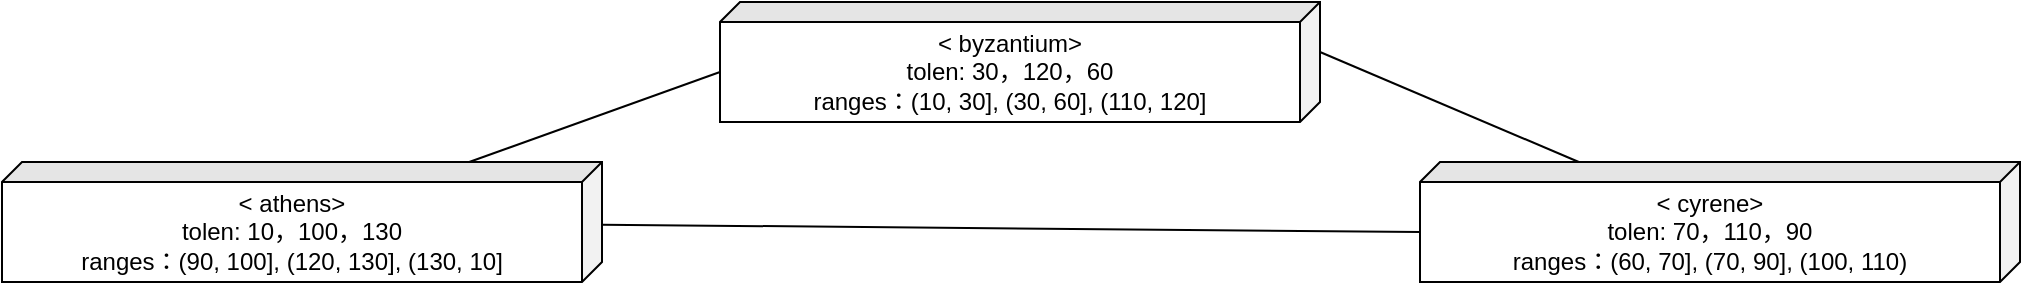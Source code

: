 <mxfile>
    <diagram id="ARBWoX-0fTKafNfkNvjL" name="Page-9">
        <mxGraphModel dx="1263" dy="1017" grid="1" gridSize="10" guides="1" tooltips="1" connect="1" arrows="1" fold="1" page="1" pageScale="1" pageWidth="2339" pageHeight="3300" math="0" shadow="0">
            <root>
                <mxCell id="0"/>
                <mxCell id="1" parent="0"/>
                <mxCell id="JAhufTMJOEaNsvL-5V8V-1" style="edgeStyle=none;curved=1;html=1;entryX=0;entryY=0;entryDx=35;entryDy=300;entryPerimeter=0;fontSize=12;fontColor=#040102;startArrow=none;startFill=0;endArrow=none;endFill=0;" edge="1" parent="1" source="oD1L29HrEEAnxQ2tVjci-3" target="oD1L29HrEEAnxQ2tVjci-13">
                    <mxGeometry relative="1" as="geometry"/>
                </mxCell>
                <mxCell id="JAhufTMJOEaNsvL-5V8V-2" style="edgeStyle=none;curved=1;html=1;entryX=0;entryY=0;entryDx=35;entryDy=300;entryPerimeter=0;fontSize=12;fontColor=#040102;startArrow=none;startFill=0;endArrow=none;endFill=0;" edge="1" parent="1" source="oD1L29HrEEAnxQ2tVjci-3" target="oD1L29HrEEAnxQ2tVjci-14">
                    <mxGeometry relative="1" as="geometry"/>
                </mxCell>
                <mxCell id="oD1L29HrEEAnxQ2tVjci-3" value="&amp;lt; athens&amp;gt;&lt;br&gt;tolen: 10，100，130&lt;br&gt;ranges：(90, 100], (120, 130], (130, 10]" style="shape=cube;whiteSpace=wrap;html=1;boundedLbl=1;backgroundOutline=1;darkOpacity=0.05;darkOpacity2=0.1;size=10;direction=south;fillOpacity=100;" vertex="1" parent="1">
                    <mxGeometry x="111" y="300" width="300" height="60" as="geometry"/>
                </mxCell>
                <mxCell id="oD1L29HrEEAnxQ2tVjci-13" value="&amp;lt; byzantium&amp;gt;&lt;br&gt;tolen: 30，120，60&lt;br&gt;ranges：(10, 30], (30, 60], (110, 120]" style="shape=cube;whiteSpace=wrap;html=1;boundedLbl=1;backgroundOutline=1;darkOpacity=0.05;darkOpacity2=0.1;size=10;direction=south;fillOpacity=100;" vertex="1" parent="1">
                    <mxGeometry x="470" y="220" width="300" height="60" as="geometry"/>
                </mxCell>
                <mxCell id="JAhufTMJOEaNsvL-5V8V-3" style="edgeStyle=none;curved=1;html=1;fontSize=12;fontColor=#040102;startArrow=none;startFill=0;endArrow=none;endFill=0;entryX=0;entryY=0;entryDx=25;entryDy=0;entryPerimeter=0;" edge="1" parent="1" source="oD1L29HrEEAnxQ2tVjci-14" target="oD1L29HrEEAnxQ2tVjci-13">
                    <mxGeometry relative="1" as="geometry"/>
                </mxCell>
                <mxCell id="oD1L29HrEEAnxQ2tVjci-14" value="&amp;lt; cyrene&amp;gt;&lt;br&gt;tolen: 70，110，90&lt;br&gt;ranges：(60, 70], (70, 90], (100, 110)" style="shape=cube;whiteSpace=wrap;html=1;boundedLbl=1;backgroundOutline=1;darkOpacity=0.05;darkOpacity2=0.1;size=10;direction=south;fillOpacity=100;" vertex="1" parent="1">
                    <mxGeometry x="820" y="300" width="300" height="60" as="geometry"/>
                </mxCell>
            </root>
        </mxGraphModel>
    </diagram>
    <diagram name="Page-10" id="hfoCjzPAlRawzMpNvjqV">
        <mxGraphModel dx="1684" dy="1356" grid="1" gridSize="10" guides="1" tooltips="1" connect="1" arrows="1" fold="1" page="1" pageScale="1" pageWidth="2339" pageHeight="3300" math="0" shadow="0">
            <root>
                <mxCell id="i68hTPbk5v7BaMb4SJlc-0"/>
                <mxCell id="i68hTPbk5v7BaMb4SJlc-1" parent="i68hTPbk5v7BaMb4SJlc-0"/>
                <mxCell id="w4gFNENfG2G6mbJmhTc1-1" style="edgeStyle=none;curved=1;html=1;entryX=0;entryY=0;entryDx=35;entryDy=300;entryPerimeter=0;fontSize=12;fontColor=#040102;startArrow=none;startFill=0;endArrow=none;endFill=0;" edge="1" parent="i68hTPbk5v7BaMb4SJlc-1" source="i68hTPbk5v7BaMb4SJlc-2" target="w4gFNENfG2G6mbJmhTc1-0">
                    <mxGeometry relative="1" as="geometry"/>
                </mxCell>
                <mxCell id="w4gFNENfG2G6mbJmhTc1-3" style="edgeStyle=none;curved=1;html=1;entryX=0;entryY=0;entryDx=35;entryDy=300;entryPerimeter=0;fontSize=12;fontColor=#040102;startArrow=none;startFill=0;endArrow=none;endFill=0;" edge="1" parent="i68hTPbk5v7BaMb4SJlc-1" source="i68hTPbk5v7BaMb4SJlc-2" target="i68hTPbk5v7BaMb4SJlc-3">
                    <mxGeometry relative="1" as="geometry"/>
                </mxCell>
                <mxCell id="i68hTPbk5v7BaMb4SJlc-2" value="&amp;lt; athens&amp;gt;&lt;br&gt;tolen: 10，100，130&lt;br&gt;ranges：(90, 100], (120, 130], (130, 10]" style="shape=cube;whiteSpace=wrap;html=1;boundedLbl=1;backgroundOutline=1;darkOpacity=0.05;darkOpacity2=0.1;size=10;direction=south;fillOpacity=100;" vertex="1" parent="i68hTPbk5v7BaMb4SJlc-1">
                    <mxGeometry x="111" y="300" width="300" height="60" as="geometry"/>
                </mxCell>
                <mxCell id="w4gFNENfG2G6mbJmhTc1-2" style="edgeStyle=none;curved=1;html=1;entryX=0;entryY=0;entryDx=35;entryDy=300;entryPerimeter=0;fontSize=12;fontColor=#040102;startArrow=none;startFill=0;endArrow=none;endFill=0;" edge="1" parent="i68hTPbk5v7BaMb4SJlc-1" source="i68hTPbk5v7BaMb4SJlc-3" target="i68hTPbk5v7BaMb4SJlc-4">
                    <mxGeometry relative="1" as="geometry"/>
                </mxCell>
                <mxCell id="i68hTPbk5v7BaMb4SJlc-3" value="&amp;lt; byzantium&amp;gt;&lt;br&gt;tolen: 30，120，60&lt;br&gt;ranges：(10, 30], (30, 60], (110, 120]" style="shape=cube;whiteSpace=wrap;html=1;boundedLbl=1;backgroundOutline=1;darkOpacity=0.05;darkOpacity2=0.1;size=10;direction=south;fillOpacity=100;" vertex="1" parent="i68hTPbk5v7BaMb4SJlc-1">
                    <mxGeometry x="440" y="220" width="300" height="60" as="geometry"/>
                </mxCell>
                <mxCell id="i68hTPbk5v7BaMb4SJlc-4" value="&amp;lt; cyrene&amp;gt;&lt;br&gt;tolen: 70，110，90&lt;br&gt;ranges：(60, 70], (70, 90], (100, 110)" style="shape=cube;whiteSpace=wrap;html=1;boundedLbl=1;backgroundOutline=1;darkOpacity=0.05;darkOpacity2=0.1;size=10;direction=south;fillOpacity=100;" vertex="1" parent="i68hTPbk5v7BaMb4SJlc-1">
                    <mxGeometry x="800" y="220" width="300" height="60" as="geometry"/>
                </mxCell>
                <mxCell id="w4gFNENfG2G6mbJmhTc1-4" style="edgeStyle=none;curved=1;html=1;entryX=0;entryY=0;entryDx=25;entryDy=0;entryPerimeter=0;fontSize=12;fontColor=#040102;startArrow=none;startFill=0;endArrow=none;endFill=0;" edge="1" parent="i68hTPbk5v7BaMb4SJlc-1" source="w4gFNENfG2G6mbJmhTc1-0" target="i68hTPbk5v7BaMb4SJlc-4">
                    <mxGeometry relative="1" as="geometry"/>
                </mxCell>
                <mxCell id="w4gFNENfG2G6mbJmhTc1-0" value="&amp;lt; delphi&amp;gt;&lt;br&gt;tolen: 40，50，200&lt;br&gt;ranges：(30, 40], (40, 50], (130, 200)" style="shape=cube;whiteSpace=wrap;html=1;boundedLbl=1;backgroundOutline=1;darkOpacity=0.05;darkOpacity2=0.1;size=10;direction=south;fillOpacity=100;" vertex="1" parent="i68hTPbk5v7BaMb4SJlc-1">
                    <mxGeometry x="1140" y="300" width="300" height="60" as="geometry"/>
                </mxCell>
            </root>
        </mxGraphModel>
    </diagram>
    <diagram id="_6OL8DfOUQmdW_MeSmqx" name="Page-8">
        <mxGraphModel dx="1083" dy="871" grid="1" gridSize="10" guides="1" tooltips="1" connect="1" arrows="1" fold="1" page="1" pageScale="1" pageWidth="2339" pageHeight="3300" math="0" shadow="0">
            <root>
                <mxCell id="0"/>
                <mxCell id="1" parent="0"/>
                <mxCell id="Bbkq9LeDey56j81ndWQk-1" value="&lt;span style=&quot;color: rgb(4, 1, 2); background-color: rgb(255, 255, 255);&quot;&gt;delphi&lt;/span&gt;" style="rounded=0;whiteSpace=wrap;html=1;" vertex="1" parent="1">
                    <mxGeometry x="787.5" y="70" width="80" height="40" as="geometry"/>
                </mxCell>
                <mxCell id="Bbkq9LeDey56j81ndWQk-39" style="edgeStyle=none;curved=1;html=1;fontSize=12;fontColor=#040102;startArrow=none;startFill=0;endArrow=none;endFill=0;dashed=1;dashPattern=8 8;" edge="1" parent="1" source="Bbkq9LeDey56j81ndWQk-7">
                    <mxGeometry relative="1" as="geometry">
                        <mxPoint x="660" y="640" as="targetPoint"/>
                    </mxGeometry>
                </mxCell>
                <mxCell id="Bbkq9LeDey56j81ndWQk-3" value="ConsistentCore" style="rounded=0;whiteSpace=wrap;html=1;" vertex="1" parent="1">
                    <mxGeometry x="612.5" y="70" width="90" height="40" as="geometry"/>
                </mxCell>
                <mxCell id="Bbkq9LeDey56j81ndWQk-4" value="athens" style="rounded=0;whiteSpace=wrap;html=1;" vertex="1" parent="1">
                    <mxGeometry x="435" y="70" width="80" height="40" as="geometry"/>
                </mxCell>
                <mxCell id="Bbkq9LeDey56j81ndWQk-5" style="edgeStyle=none;html=1;dashed=1;dashPattern=8 8;endArrow=none;endFill=0;" edge="1" parent="1">
                    <mxGeometry relative="1" as="geometry">
                        <mxPoint x="475" y="630" as="targetPoint"/>
                        <mxPoint x="474.5" y="110" as="sourcePoint"/>
                    </mxGeometry>
                </mxCell>
                <mxCell id="Bbkq9LeDey56j81ndWQk-16" value="" style="edgeStyle=none;html=1;dashed=1;dashPattern=8 8;endArrow=none;endFill=0;startArrow=none;" edge="1" parent="1" source="Bbkq9LeDey56j81ndWQk-42">
                    <mxGeometry relative="1" as="geometry">
                        <mxPoint x="827" y="630" as="targetPoint"/>
                        <mxPoint x="827.5" y="110" as="sourcePoint"/>
                    </mxGeometry>
                </mxCell>
                <mxCell id="Bbkq9LeDey56j81ndWQk-31" value="KVStore&lt;br&gt;&lt;br&gt;title :Microservice" style="shape=note;whiteSpace=wrap;html=1;backgroundOutline=1;darkOpacity=0.05;" vertex="1" parent="1">
                    <mxGeometry x="402.5" y="200" width="145" height="50" as="geometry"/>
                </mxCell>
                <mxCell id="Bbkq9LeDey56j81ndWQk-40" value="" style="edgeStyle=none;curved=1;html=1;fontSize=12;fontColor=#040102;startArrow=none;startFill=0;endArrow=none;endFill=0;dashed=1;dashPattern=8 8;" edge="1" parent="1" source="Bbkq9LeDey56j81ndWQk-3" target="Bbkq9LeDey56j81ndWQk-7">
                    <mxGeometry relative="1" as="geometry">
                        <mxPoint x="660" y="640.0" as="targetPoint"/>
                        <mxPoint x="657.591" y="110" as="sourcePoint"/>
                    </mxGeometry>
                </mxCell>
                <mxCell id="Bbkq9LeDey56j81ndWQk-7" value="TokenMetadata&lt;br&gt;&lt;br&gt;&lt;br&gt;athens :10&lt;br&gt;byzantinum : 20&lt;br&gt;cyrene : 30" style="shape=note;whiteSpace=wrap;html=1;backgroundOutline=1;darkOpacity=0.05;" vertex="1" parent="1">
                    <mxGeometry x="585" y="250" width="145" height="100" as="geometry"/>
                </mxCell>
                <mxCell id="Bbkq9LeDey56j81ndWQk-41" value="token: 10&lt;br&gt;range: (30, 10)" style="shape=note;whiteSpace=wrap;html=1;backgroundOutline=1;darkOpacity=0.05;" vertex="1" parent="1">
                    <mxGeometry x="402.5" y="140" width="145" height="40" as="geometry"/>
                </mxCell>
                <mxCell id="Bbkq9LeDey56j81ndWQk-43" value="" style="edgeStyle=none;html=1;dashed=1;dashPattern=8 8;endArrow=none;endFill=0;" edge="1" parent="1" target="Bbkq9LeDey56j81ndWQk-42">
                    <mxGeometry relative="1" as="geometry">
                        <mxPoint x="827.0" y="630.0" as="targetPoint"/>
                        <mxPoint x="827.5" y="110" as="sourcePoint"/>
                    </mxGeometry>
                </mxCell>
                <mxCell id="Bbkq9LeDey56j81ndWQk-42" value="token: 40" style="shape=note;whiteSpace=wrap;html=1;backgroundOutline=1;darkOpacity=0.05;" vertex="1" parent="1">
                    <mxGeometry x="777.5" y="150" width="100" height="40" as="geometry"/>
                </mxCell>
                <mxCell id="Bbkq9LeDey56j81ndWQk-44" value="" style="endArrow=classic;html=1;fontSize=12;fontColor=#040102;curved=1;" edge="1" parent="1">
                    <mxGeometry width="50" height="50" relative="1" as="geometry">
                        <mxPoint x="830" y="400" as="sourcePoint"/>
                        <mxPoint x="660" y="400" as="targetPoint"/>
                    </mxGeometry>
                </mxCell>
                <mxCell id="Bbkq9LeDey56j81ndWQk-45" value="register" style="edgeLabel;html=1;align=center;verticalAlign=middle;resizable=0;points=[];fontSize=12;fontColor=#040102;" vertex="1" connectable="0" parent="Bbkq9LeDey56j81ndWQk-44">
                    <mxGeometry x="0.111" relative="1" as="geometry">
                        <mxPoint as="offset"/>
                    </mxGeometry>
                </mxCell>
                <mxCell id="Bbkq9LeDey56j81ndWQk-46" value="" style="endArrow=classic;html=1;fontSize=12;fontColor=#040102;curved=1;" edge="1" parent="1">
                    <mxGeometry width="50" height="50" relative="1" as="geometry">
                        <mxPoint x="660" y="410" as="sourcePoint"/>
                        <mxPoint x="660" y="450" as="targetPoint"/>
                        <Array as="points">
                            <mxPoint x="750" y="450"/>
                        </Array>
                    </mxGeometry>
                </mxCell>
                <mxCell id="Bbkq9LeDey56j81ndWQk-47" value="bootstrap(delphi)" style="edgeLabel;html=1;align=center;verticalAlign=middle;resizable=0;points=[];fontSize=12;fontColor=#040102;" vertex="1" connectable="0" parent="Bbkq9LeDey56j81ndWQk-46">
                    <mxGeometry x="0.471" y="-5" relative="1" as="geometry">
                        <mxPoint x="30" y="-15" as="offset"/>
                    </mxGeometry>
                </mxCell>
                <mxCell id="Bbkq9LeDey56j81ndWQk-49" value="" style="endArrow=classic;html=1;fontSize=12;fontColor=#040102;curved=1;" edge="1" parent="1">
                    <mxGeometry width="50" height="50" relative="1" as="geometry">
                        <mxPoint x="661" y="459" as="sourcePoint"/>
                        <mxPoint x="661" y="499" as="targetPoint"/>
                        <Array as="points">
                            <mxPoint x="751" y="499"/>
                        </Array>
                    </mxGeometry>
                </mxCell>
                <mxCell id="Bbkq9LeDey56j81ndWQk-50" value="getRangesToMove(40)" style="edgeLabel;html=1;align=center;verticalAlign=middle;resizable=0;points=[];fontSize=12;fontColor=#040102;" vertex="1" connectable="0" parent="Bbkq9LeDey56j81ndWQk-49">
                    <mxGeometry x="0.471" y="-5" relative="1" as="geometry">
                        <mxPoint x="25" y="-15" as="offset"/>
                    </mxGeometry>
                </mxCell>
                <mxCell id="Bbkq9LeDey56j81ndWQk-51" value="" style="endArrow=classic;html=1;fontSize=12;fontColor=#040102;curved=1;" edge="1" parent="1">
                    <mxGeometry width="50" height="50" relative="1" as="geometry">
                        <mxPoint x="660" y="510" as="sourcePoint"/>
                        <mxPoint x="470" y="510" as="targetPoint"/>
                    </mxGeometry>
                </mxCell>
                <mxCell id="Bbkq9LeDey56j81ndWQk-52" value="moveKeysWithRange(30, 40)" style="edgeLabel;html=1;align=center;verticalAlign=middle;resizable=0;points=[];fontSize=12;fontColor=#040102;" vertex="1" connectable="0" parent="Bbkq9LeDey56j81ndWQk-51">
                    <mxGeometry x="0.111" relative="1" as="geometry">
                        <mxPoint x="16" y="-20" as="offset"/>
                    </mxGeometry>
                </mxCell>
                <mxCell id="Bbkq9LeDey56j81ndWQk-53" value="" style="endArrow=classic;html=1;fontSize=12;fontColor=#040102;curved=1;" edge="1" parent="1">
                    <mxGeometry width="50" height="50" relative="1" as="geometry">
                        <mxPoint x="480" y="520" as="sourcePoint"/>
                        <mxPoint x="480" y="560" as="targetPoint"/>
                        <Array as="points">
                            <mxPoint x="570" y="560"/>
                        </Array>
                    </mxGeometry>
                </mxCell>
                <mxCell id="Bbkq9LeDey56j81ndWQk-54" value="findKeysWithRange(30, 40)" style="edgeLabel;html=1;align=center;verticalAlign=middle;resizable=0;points=[];fontSize=12;fontColor=#040102;" vertex="1" connectable="0" parent="Bbkq9LeDey56j81ndWQk-53">
                    <mxGeometry x="0.471" y="-5" relative="1" as="geometry">
                        <mxPoint x="25" y="-15" as="offset"/>
                    </mxGeometry>
                </mxCell>
                <mxCell id="Bbkq9LeDey56j81ndWQk-55" value="" style="endArrow=classic;html=1;fontSize=12;fontColor=#040102;curved=1;" edge="1" parent="1">
                    <mxGeometry width="50" height="50" relative="1" as="geometry">
                        <mxPoint x="480" y="570" as="sourcePoint"/>
                        <mxPoint x="830" y="570" as="targetPoint"/>
                    </mxGeometry>
                </mxCell>
                <mxCell id="Bbkq9LeDey56j81ndWQk-56" value="addKeyValues(title)" style="edgeLabel;html=1;align=center;verticalAlign=middle;resizable=0;points=[];fontSize=12;fontColor=#040102;" vertex="1" connectable="0" parent="Bbkq9LeDey56j81ndWQk-55">
                    <mxGeometry x="0.02" y="-1" relative="1" as="geometry">
                        <mxPoint as="offset"/>
                    </mxGeometry>
                </mxCell>
                <mxCell id="Bbkq9LeDey56j81ndWQk-57" value="TokenMetadata&lt;br&gt;&lt;br&gt;&lt;br&gt;athens :10&lt;br&gt;byzantinum : 20&lt;br&gt;cyrene : 30&lt;br&gt;&lt;span style=&quot;color: rgb(4, 1, 2); background-color: rgb(255, 255, 255);&quot;&gt;delphi: 40&lt;/span&gt;" style="shape=note;whiteSpace=wrap;html=1;backgroundOutline=1;darkOpacity=0.05;" vertex="1" parent="1">
                    <mxGeometry x="595" y="650" width="145" height="100" as="geometry"/>
                </mxCell>
                <mxCell id="Bbkq9LeDey56j81ndWQk-58" value="token: 10&lt;br&gt;range: (40, 10)" style="shape=note;whiteSpace=wrap;html=1;backgroundOutline=1;darkOpacity=0.05;" vertex="1" parent="1">
                    <mxGeometry x="402.5" y="650" width="145" height="40" as="geometry"/>
                </mxCell>
                <mxCell id="Bbkq9LeDey56j81ndWQk-59" value="KVStore&lt;br&gt;&lt;br&gt;title :Microservice" style="shape=note;whiteSpace=wrap;html=1;backgroundOutline=1;darkOpacity=0.05;" vertex="1" parent="1">
                    <mxGeometry x="787.5" y="705" width="145" height="50" as="geometry"/>
                </mxCell>
                <mxCell id="Bbkq9LeDey56j81ndWQk-60" value="token: 40&lt;br&gt;range: (30, 40)" style="shape=note;whiteSpace=wrap;html=1;backgroundOutline=1;darkOpacity=0.05;" vertex="1" parent="1">
                    <mxGeometry x="787.5" y="645" width="145" height="40" as="geometry"/>
                </mxCell>
            </root>
        </mxGraphModel>
    </diagram>
    <diagram id="PHJvUZjvK_7-5eRaC0Hm" name="Page-7">
        <mxGraphModel dx="948" dy="763" grid="1" gridSize="10" guides="1" tooltips="1" connect="1" arrows="1" fold="1" page="1" pageScale="1" pageWidth="2339" pageHeight="3300" math="0" shadow="0">
            <root>
                <mxCell id="0"/>
                <mxCell id="1" parent="0"/>
                <mxCell id="7cWYjmDS2Ln_rRcyNTKh-1" style="edgeStyle=none;curved=1;html=1;entryX=0;entryY=0;entryDx=35;entryDy=120;entryPerimeter=0;fontSize=12;fontColor=#040102;startArrow=none;startFill=0;endArrow=none;endFill=0;" edge="1" parent="1" source="7cWYjmDS2Ln_rRcyNTKh-3" target="7cWYjmDS2Ln_rRcyNTKh-4">
                    <mxGeometry relative="1" as="geometry"/>
                </mxCell>
                <mxCell id="7cWYjmDS2Ln_rRcyNTKh-2" style="edgeStyle=none;curved=1;html=1;fontSize=12;fontColor=#040102;startArrow=none;startFill=0;endArrow=none;endFill=0;entryX=0;entryY=0;entryDx=35;entryDy=120;entryPerimeter=0;" edge="1" parent="1" source="7cWYjmDS2Ln_rRcyNTKh-3" target="7cWYjmDS2Ln_rRcyNTKh-10">
                    <mxGeometry relative="1" as="geometry">
                        <mxPoint x="670" y="510" as="targetPoint"/>
                    </mxGeometry>
                </mxCell>
                <mxCell id="7cWYjmDS2Ln_rRcyNTKh-3" value="&amp;lt; athens&amp;gt;&lt;br&gt;tolen: 10" style="shape=cube;whiteSpace=wrap;html=1;boundedLbl=1;backgroundOutline=1;darkOpacity=0.05;darkOpacity2=0.1;size=10;direction=south;fillOpacity=100;" vertex="1" parent="1">
                    <mxGeometry x="290" y="300.0" width="120" height="60" as="geometry"/>
                </mxCell>
                <mxCell id="7cWYjmDS2Ln_rRcyNTKh-4" value="&lt;p&gt;&amp;lt;&amp;nbsp;byzantium&lt;span style=&quot;background-color: initial;&quot;&gt;&amp;gt;&lt;/span&gt;&lt;/p&gt;tolen: 20" style="shape=cube;whiteSpace=wrap;html=1;boundedLbl=1;backgroundOutline=1;darkOpacity=0.05;darkOpacity2=0.1;size=10;direction=south;fillOpacity=100;" vertex="1" parent="1">
                    <mxGeometry x="460" y="250.0" width="120" height="60" as="geometry"/>
                </mxCell>
                <mxCell id="7cWYjmDS2Ln_rRcyNTKh-5" style="edgeStyle=none;curved=1;html=1;entryX=0;entryY=0;entryDx=25;entryDy=0;entryPerimeter=0;fontSize=12;fontColor=#040102;startArrow=none;startFill=0;endArrow=none;endFill=0;" edge="1" parent="1" source="7cWYjmDS2Ln_rRcyNTKh-6" target="7cWYjmDS2Ln_rRcyNTKh-4">
                    <mxGeometry relative="1" as="geometry"/>
                </mxCell>
                <mxCell id="7cWYjmDS2Ln_rRcyNTKh-13" style="edgeStyle=none;curved=1;html=1;fontSize=12;fontColor=#040102;startArrow=none;startFill=0;endArrow=none;endFill=0;" edge="1" parent="1" source="7cWYjmDS2Ln_rRcyNTKh-6" target="7cWYjmDS2Ln_rRcyNTKh-10">
                    <mxGeometry relative="1" as="geometry"/>
                </mxCell>
                <mxCell id="7cWYjmDS2Ln_rRcyNTKh-6" value="&amp;lt;&amp;nbsp;cyrene&lt;span style=&quot;background-color: initial;&quot;&gt;&amp;gt;&lt;/span&gt;&lt;br&gt;tolen: 30" style="shape=cube;whiteSpace=wrap;html=1;boundedLbl=1;backgroundOutline=1;darkOpacity=0.05;darkOpacity2=0.1;size=10;direction=south;fillOpacity=100;" vertex="1" parent="1">
                    <mxGeometry x="570" y="360.0" width="120" height="60" as="geometry"/>
                </mxCell>
                <mxCell id="7cWYjmDS2Ln_rRcyNTKh-7" value="&lt;span style=&quot;background-color: rgb(255, 255, 255);&quot;&gt;Range(40, 10)&lt;/span&gt;" style="shape=callout;whiteSpace=wrap;html=1;perimeter=calloutPerimeter;labelBackgroundColor=#282934;fontSize=12;direction=north;arcSize=10;base=15;size=30;position=0.4;" vertex="1" parent="1">
                    <mxGeometry x="80" y="305" width="200" height="50" as="geometry"/>
                </mxCell>
                <mxCell id="7cWYjmDS2Ln_rRcyNTKh-8" value="&lt;span style=&quot;background-color: rgb(255, 255, 255);&quot;&gt;Range(10, 20)&lt;/span&gt;" style="shape=callout;whiteSpace=wrap;html=1;perimeter=calloutPerimeter;labelBackgroundColor=#282934;fontSize=12;direction=south;arcSize=10;base=15;size=30;position=0.4;" vertex="1" parent="1">
                    <mxGeometry x="600" y="240" width="200" height="50" as="geometry"/>
                </mxCell>
                <mxCell id="7cWYjmDS2Ln_rRcyNTKh-9" value="&lt;span style=&quot;background-color: rgb(255, 255, 255);&quot;&gt;Range(20, 30)&lt;/span&gt;" style="shape=callout;whiteSpace=wrap;html=1;perimeter=calloutPerimeter;labelBackgroundColor=#282934;fontSize=12;direction=south;arcSize=10;base=15;size=30;position=0.4;" vertex="1" parent="1">
                    <mxGeometry x="700" y="360" width="200" height="50" as="geometry"/>
                </mxCell>
                <mxCell id="7cWYjmDS2Ln_rRcyNTKh-10" value="&amp;lt;&amp;nbsp;delphi&lt;span style=&quot;background-color: initial;&quot;&gt;&amp;gt;&lt;/span&gt;&lt;br&gt;tolen: 40" style="shape=cube;whiteSpace=wrap;html=1;boundedLbl=1;backgroundOutline=1;darkOpacity=0.05;darkOpacity2=0.1;size=10;direction=south;fillOpacity=100;" vertex="1" parent="1">
                    <mxGeometry x="680" y="480.0" width="120" height="60" as="geometry"/>
                </mxCell>
                <mxCell id="7cWYjmDS2Ln_rRcyNTKh-12" value="&lt;span style=&quot;background-color: rgb(255, 255, 255);&quot;&gt;Range(30, 40)&lt;/span&gt;" style="shape=callout;whiteSpace=wrap;html=1;perimeter=calloutPerimeter;labelBackgroundColor=#282934;fontSize=12;direction=south;arcSize=10;base=15;size=30;position=0.4;" vertex="1" parent="1">
                    <mxGeometry x="800" y="480" width="200" height="50" as="geometry"/>
                </mxCell>
            </root>
        </mxGraphModel>
    </diagram>
    <diagram id="ZWv0V1j2NDt2rfAnAShr" name="Page-6">
        <mxGraphModel dx="1684" dy="1356" grid="1" gridSize="10" guides="1" tooltips="1" connect="1" arrows="1" fold="1" page="1" pageScale="1" pageWidth="2339" pageHeight="3300" math="0" shadow="0">
            <root>
                <mxCell id="0"/>
                <mxCell id="1" parent="0"/>
                <mxCell id="oFH5CRmKvinFmEJDW3s9-2" value="athens" style="rounded=0;whiteSpace=wrap;html=1;" vertex="1" parent="1">
                    <mxGeometry x="787.5" y="70" width="80" height="40" as="geometry"/>
                </mxCell>
                <mxCell id="oFH5CRmKvinFmEJDW3s9-4" style="edgeStyle=none;html=1;dashed=1;dashPattern=8 8;startArrow=none;endArrow=none;endFill=0;" edge="1" source="oFH5CRmKvinFmEJDW3s9-10" parent="1">
                    <mxGeometry relative="1" as="geometry">
                        <mxPoint x="657" y="630" as="targetPoint"/>
                        <mxPoint x="657.5" y="110" as="sourcePoint"/>
                    </mxGeometry>
                </mxCell>
                <mxCell id="oFH5CRmKvinFmEJDW3s9-5" value="ConsistentCore" style="rounded=0;whiteSpace=wrap;html=1;" vertex="1" parent="1">
                    <mxGeometry x="612.5" y="70" width="90" height="40" as="geometry"/>
                </mxCell>
                <mxCell id="oFH5CRmKvinFmEJDW3s9-6" value="TokenMetadata" style="rounded=0;whiteSpace=wrap;html=1;" vertex="1" parent="1">
                    <mxGeometry x="435" y="70" width="80" height="40" as="geometry"/>
                </mxCell>
                <mxCell id="oFH5CRmKvinFmEJDW3s9-8" style="edgeStyle=none;html=1;dashed=1;dashPattern=8 8;endArrow=none;endFill=0;" edge="1" parent="1">
                    <mxGeometry relative="1" as="geometry">
                        <mxPoint x="475" y="630" as="targetPoint"/>
                        <mxPoint x="474.5" y="110" as="sourcePoint"/>
                    </mxGeometry>
                </mxCell>
                <mxCell id="oFH5CRmKvinFmEJDW3s9-9" value="" style="edgeStyle=none;html=1;dashed=1;dashPattern=8 8;endArrow=none;" edge="1" target="oFH5CRmKvinFmEJDW3s9-10" parent="1">
                    <mxGeometry relative="1" as="geometry">
                        <mxPoint x="657.5" y="500.0" as="targetPoint"/>
                        <mxPoint x="657.5" y="110" as="sourcePoint"/>
                    </mxGeometry>
                </mxCell>
                <mxCell id="oFH5CRmKvinFmEJDW3s9-10" value="TokenMetadata&lt;br&gt;&lt;br&gt;&lt;br&gt;athens :10&lt;br&gt;byzantinum : 20&lt;br&gt;cyrene : 30" style="shape=note;whiteSpace=wrap;html=1;backgroundOutline=1;darkOpacity=0.05;" vertex="1" parent="1">
                    <mxGeometry x="585" y="130" width="145" height="100" as="geometry"/>
                </mxCell>
                <mxCell id="oFH5CRmKvinFmEJDW3s9-11" style="edgeStyle=none;html=1;dashed=1;dashPattern=8 8;endArrow=none;endFill=0;" edge="1" parent="1">
                    <mxGeometry relative="1" as="geometry">
                        <mxPoint x="325" y="630" as="targetPoint"/>
                        <mxPoint x="325" y="110" as="sourcePoint"/>
                    </mxGeometry>
                </mxCell>
                <mxCell id="oFH5CRmKvinFmEJDW3s9-12" value="client" style="rounded=0;whiteSpace=wrap;html=1;" vertex="1" parent="1">
                    <mxGeometry x="285" y="70" width="80" height="40" as="geometry"/>
                </mxCell>
                <mxCell id="oFH5CRmKvinFmEJDW3s9-13" value="user" style="shape=umlActor;verticalLabelPosition=bottom;verticalAlign=top;html=1;outlineConnect=0;" vertex="1" parent="1">
                    <mxGeometry x="120" y="60" width="30" height="40" as="geometry"/>
                </mxCell>
                <mxCell id="oFH5CRmKvinFmEJDW3s9-14" style="edgeStyle=none;html=1;dashed=1;dashPattern=8 8;endArrow=none;endFill=0;" edge="1" parent="1">
                    <mxGeometry relative="1" as="geometry">
                        <mxPoint x="135" y="630" as="targetPoint"/>
                        <mxPoint x="135" y="120" as="sourcePoint"/>
                    </mxGeometry>
                </mxCell>
                <mxCell id="oFH5CRmKvinFmEJDW3s9-18" value="" style="endArrow=classic;html=1;" edge="1" parent="1">
                    <mxGeometry width="50" height="50" relative="1" as="geometry">
                        <mxPoint x="135" y="183" as="sourcePoint"/>
                        <mxPoint x="325" y="183" as="targetPoint"/>
                    </mxGeometry>
                </mxCell>
                <mxCell id="oFH5CRmKvinFmEJDW3s9-19" value="put(&quot;title&quot;, &quot;Microservices&quot;))" style="edgeLabel;html=1;align=center;verticalAlign=middle;resizable=0;points=[];" vertex="1" connectable="0" parent="oFH5CRmKvinFmEJDW3s9-18">
                    <mxGeometry x="-0.102" relative="1" as="geometry">
                        <mxPoint y="-20" as="offset"/>
                    </mxGeometry>
                </mxCell>
                <mxCell id="oFH5CRmKvinFmEJDW3s9-24" value="" style="endArrow=classic;html=1;" edge="1" parent="1">
                    <mxGeometry width="50" height="50" relative="1" as="geometry">
                        <mxPoint x="325" y="260" as="sourcePoint"/>
                        <mxPoint x="655" y="260" as="targetPoint"/>
                    </mxGeometry>
                </mxCell>
                <mxCell id="oFH5CRmKvinFmEJDW3s9-30" value="getTokenMetadata" style="edgeLabel;html=1;align=center;verticalAlign=middle;resizable=0;points=[];fontSize=12;fontColor=#040102;" vertex="1" connectable="0" parent="oFH5CRmKvinFmEJDW3s9-24">
                    <mxGeometry x="-0.597" y="3" relative="1" as="geometry">
                        <mxPoint x="3" y="-7" as="offset"/>
                    </mxGeometry>
                </mxCell>
                <mxCell id="oFH5CRmKvinFmEJDW3s9-26" value="" style="edgeStyle=none;html=1;dashed=1;dashPattern=8 8;endArrow=none;endFill=0;" edge="1" parent="1">
                    <mxGeometry relative="1" as="geometry">
                        <mxPoint x="827" y="630" as="targetPoint"/>
                        <mxPoint x="827.5" y="110" as="sourcePoint"/>
                    </mxGeometry>
                </mxCell>
                <mxCell id="oFH5CRmKvinFmEJDW3s9-31" value="" style="endArrow=classic;html=1;fontSize=12;fontColor=#040102;curved=1;" edge="1" parent="1">
                    <mxGeometry width="50" height="50" relative="1" as="geometry">
                        <mxPoint x="327" y="265" as="sourcePoint"/>
                        <mxPoint x="327" y="315" as="targetPoint"/>
                        <Array as="points">
                            <mxPoint x="387" y="295"/>
                        </Array>
                    </mxGeometry>
                </mxCell>
                <mxCell id="oFH5CRmKvinFmEJDW3s9-32" value="hash(&quot;title&quot;): 40" style="text;html=1;align=center;verticalAlign=middle;resizable=0;points=[];autosize=1;strokeColor=none;fillColor=none;fontSize=12;fontColor=#040102;" vertex="1" parent="1">
                    <mxGeometry x="351" y="275" width="100" height="30" as="geometry"/>
                </mxCell>
                <mxCell id="oFH5CRmKvinFmEJDW3s9-33" value="" style="endArrow=classic;html=1;" edge="1" parent="1">
                    <mxGeometry width="50" height="50" relative="1" as="geometry">
                        <mxPoint x="325.0" y="330" as="sourcePoint"/>
                        <mxPoint x="475" y="330" as="targetPoint"/>
                    </mxGeometry>
                </mxCell>
                <mxCell id="oFH5CRmKvinFmEJDW3s9-34" value="getNodeFor(40)" style="edgeLabel;html=1;align=center;verticalAlign=middle;resizable=0;points=[];fontSize=12;fontColor=#040102;" vertex="1" connectable="0" parent="oFH5CRmKvinFmEJDW3s9-33">
                    <mxGeometry x="-0.597" y="3" relative="1" as="geometry">
                        <mxPoint x="30" y="13" as="offset"/>
                    </mxGeometry>
                </mxCell>
                <mxCell id="oFH5CRmKvinFmEJDW3s9-40" value="" style="endArrow=classic;html=1;fontSize=12;fontColor=#040102;curved=1;" edge="1" parent="1">
                    <mxGeometry width="50" height="50" relative="1" as="geometry">
                        <mxPoint x="477" y="330" as="sourcePoint"/>
                        <mxPoint x="477" y="380" as="targetPoint"/>
                        <Array as="points">
                            <mxPoint x="537" y="360"/>
                        </Array>
                    </mxGeometry>
                </mxCell>
                <mxCell id="oFH5CRmKvinFmEJDW3s9-41" value="sortTokens(): [10, 20, 30]" style="edgeLabel;html=1;align=center;verticalAlign=middle;resizable=0;points=[];fontSize=12;fontColor=#040102;" vertex="1" connectable="0" parent="oFH5CRmKvinFmEJDW3s9-40">
                    <mxGeometry x="-0.4" y="-10" relative="1" as="geometry">
                        <mxPoint x="58" y="1" as="offset"/>
                    </mxGeometry>
                </mxCell>
                <mxCell id="oFH5CRmKvinFmEJDW3s9-42" value="" style="endArrow=classic;html=1;fontSize=12;fontColor=#040102;curved=1;" edge="1" parent="1">
                    <mxGeometry width="50" height="50" relative="1" as="geometry">
                        <mxPoint x="477" y="386" as="sourcePoint"/>
                        <mxPoint x="477" y="436" as="targetPoint"/>
                        <Array as="points">
                            <mxPoint x="537" y="416"/>
                        </Array>
                    </mxGeometry>
                </mxCell>
                <mxCell id="oFH5CRmKvinFmEJDW3s9-43" value="searchIn([10, 20, 30], 40): 10" style="edgeLabel;html=1;align=center;verticalAlign=middle;resizable=0;points=[];fontSize=12;fontColor=#040102;" vertex="1" connectable="0" parent="oFH5CRmKvinFmEJDW3s9-42">
                    <mxGeometry x="-0.4" y="-10" relative="1" as="geometry">
                        <mxPoint x="58" y="1" as="offset"/>
                    </mxGeometry>
                </mxCell>
                <mxCell id="oFH5CRmKvinFmEJDW3s9-44" value="" style="endArrow=classic;html=1;fontSize=12;fontColor=#040102;curved=1;" edge="1" parent="1">
                    <mxGeometry width="50" height="50" relative="1" as="geometry">
                        <mxPoint x="477" y="442" as="sourcePoint"/>
                        <mxPoint x="477" y="492" as="targetPoint"/>
                        <Array as="points">
                            <mxPoint x="537" y="472"/>
                        </Array>
                    </mxGeometry>
                </mxCell>
                <mxCell id="oFH5CRmKvinFmEJDW3s9-45" value="get(10): athens" style="edgeLabel;html=1;align=center;verticalAlign=middle;resizable=0;points=[];fontSize=12;fontColor=#040102;" vertex="1" connectable="0" parent="oFH5CRmKvinFmEJDW3s9-44">
                    <mxGeometry x="-0.4" y="-10" relative="1" as="geometry">
                        <mxPoint x="58" y="1" as="offset"/>
                    </mxGeometry>
                </mxCell>
                <mxCell id="oFH5CRmKvinFmEJDW3s9-46" value="" style="endArrow=classic;html=1;fontSize=12;fontColor=#040102;curved=1;dashed=1;" edge="1" parent="1">
                    <mxGeometry width="50" height="50" relative="1" as="geometry">
                        <mxPoint x="475" y="500" as="sourcePoint"/>
                        <mxPoint x="325" y="500" as="targetPoint"/>
                    </mxGeometry>
                </mxCell>
                <mxCell id="oFH5CRmKvinFmEJDW3s9-47" value="&lt;span style=&quot;color: rgb(0, 0, 0);&quot;&gt;athens&lt;/span&gt;" style="text;html=1;align=center;verticalAlign=middle;resizable=0;points=[];autosize=1;strokeColor=none;fillColor=none;fontSize=12;fontColor=#040102;" vertex="1" parent="1">
                    <mxGeometry x="355" y="470" width="60" height="30" as="geometry"/>
                </mxCell>
                <mxCell id="oFH5CRmKvinFmEJDW3s9-48" value="" style="endArrow=classic;html=1;" edge="1" parent="1">
                    <mxGeometry width="50" height="50" relative="1" as="geometry">
                        <mxPoint x="325.0" y="550" as="sourcePoint"/>
                        <mxPoint x="825" y="550" as="targetPoint"/>
                    </mxGeometry>
                </mxCell>
                <mxCell id="oFH5CRmKvinFmEJDW3s9-49" value="put(&quot;title&quot;, &quot;Microservices&quot;))" style="edgeLabel;html=1;align=center;verticalAlign=middle;resizable=0;points=[];" vertex="1" connectable="0" parent="oFH5CRmKvinFmEJDW3s9-48">
                    <mxGeometry x="-0.102" relative="1" as="geometry">
                        <mxPoint y="-20" as="offset"/>
                    </mxGeometry>
                </mxCell>
                <mxCell id="oFH5CRmKvinFmEJDW3s9-50" value="KVStore&lt;br&gt;&lt;br&gt;title :Microservice" style="shape=note;whiteSpace=wrap;html=1;backgroundOutline=1;darkOpacity=0.05;" vertex="1" parent="1">
                    <mxGeometry x="845" y="480" width="145" height="60" as="geometry"/>
                </mxCell>
                <mxCell id="oFH5CRmKvinFmEJDW3s9-51" value="" style="endArrow=classic;html=1;fontSize=12;fontColor=#040102;curved=1;dashed=1;" edge="1" parent="1">
                    <mxGeometry width="50" height="50" relative="1" as="geometry">
                        <mxPoint x="325" y="600" as="sourcePoint"/>
                        <mxPoint x="135" y="600" as="targetPoint"/>
                    </mxGeometry>
                </mxCell>
                <mxCell id="oFH5CRmKvinFmEJDW3s9-52" value="Success" style="edgeLabel;html=1;align=center;verticalAlign=middle;resizable=0;points=[];fontSize=12;fontColor=#040102;" vertex="1" connectable="0" parent="oFH5CRmKvinFmEJDW3s9-51">
                    <mxGeometry x="0.837" relative="1" as="geometry">
                        <mxPoint x="9" as="offset"/>
                    </mxGeometry>
                </mxCell>
                <mxCell id="oFH5CRmKvinFmEJDW3s9-53" value="" style="endArrow=classic;html=1;fontSize=12;fontColor=#040102;curved=1;dashed=1;" edge="1" parent="1">
                    <mxGeometry width="50" height="50" relative="1" as="geometry">
                        <mxPoint x="835.0" y="590" as="sourcePoint"/>
                        <mxPoint x="335.0" y="590" as="targetPoint"/>
                    </mxGeometry>
                </mxCell>
                <mxCell id="oFH5CRmKvinFmEJDW3s9-54" value="Success" style="edgeLabel;html=1;align=center;verticalAlign=middle;resizable=0;points=[];fontSize=12;fontColor=#040102;" vertex="1" connectable="0" parent="oFH5CRmKvinFmEJDW3s9-53">
                    <mxGeometry x="0.837" relative="1" as="geometry">
                        <mxPoint x="9" as="offset"/>
                    </mxGeometry>
                </mxCell>
                <mxCell id="oFH5CRmKvinFmEJDW3s9-55" value="" style="swimlane;startSize=0;labelBackgroundColor=#FFFFFF;fontSize=12;fillColor=#fff2cc;strokeColor=#d6b656;" vertex="1" parent="1">
                    <mxGeometry x="275" y="40" width="260" height="610" as="geometry"/>
                </mxCell>
                <mxCell id="oFH5CRmKvinFmEJDW3s9-56" value="ClientLibrary" style="text;html=1;align=center;verticalAlign=middle;resizable=0;points=[];autosize=1;strokeColor=none;fillColor=none;fontSize=12;fontColor=#040102;" vertex="1" parent="oFH5CRmKvinFmEJDW3s9-55">
                    <mxGeometry x="86" width="90" height="30" as="geometry"/>
                </mxCell>
            </root>
        </mxGraphModel>
    </diagram>
    <diagram id="pm4WSj89JxMj9NTXFmRG" name="Page-5">
        <mxGraphModel dx="1011" dy="813" grid="1" gridSize="10" guides="1" tooltips="1" connect="1" arrows="1" fold="1" page="1" pageScale="1" pageWidth="2339" pageHeight="3300" math="0" shadow="0">
            <root>
                <mxCell id="0"/>
                <mxCell id="1" parent="0"/>
                <mxCell id="ff7as0IEbxLRrSphu9UI-25" style="edgeStyle=none;curved=1;html=1;entryX=0;entryY=0;entryDx=35;entryDy=120;entryPerimeter=0;fontSize=12;fontColor=#040102;startArrow=none;startFill=0;endArrow=none;endFill=0;" edge="1" parent="1" source="ff7as0IEbxLRrSphu9UI-18" target="ff7as0IEbxLRrSphu9UI-21">
                    <mxGeometry relative="1" as="geometry"/>
                </mxCell>
                <mxCell id="ff7as0IEbxLRrSphu9UI-26" style="edgeStyle=none;curved=1;html=1;fontSize=12;fontColor=#040102;startArrow=none;startFill=0;endArrow=none;endFill=0;" edge="1" parent="1" source="ff7as0IEbxLRrSphu9UI-18" target="ff7as0IEbxLRrSphu9UI-22">
                    <mxGeometry relative="1" as="geometry"/>
                </mxCell>
                <mxCell id="ff7as0IEbxLRrSphu9UI-18" value="&amp;lt; athens&amp;gt;&lt;br&gt;tolen: 10" style="shape=cube;whiteSpace=wrap;html=1;boundedLbl=1;backgroundOutline=1;darkOpacity=0.05;darkOpacity2=0.1;size=10;direction=south;fillOpacity=100;" vertex="1" parent="1">
                    <mxGeometry x="290" y="300.0" width="120" height="60" as="geometry"/>
                </mxCell>
                <mxCell id="ff7as0IEbxLRrSphu9UI-21" value="&lt;p&gt;&amp;lt;&amp;nbsp;byzantium&lt;span style=&quot;background-color: initial;&quot;&gt;&amp;gt;&lt;/span&gt;&lt;/p&gt;tolen: 20" style="shape=cube;whiteSpace=wrap;html=1;boundedLbl=1;backgroundOutline=1;darkOpacity=0.05;darkOpacity2=0.1;size=10;direction=south;fillOpacity=100;" vertex="1" parent="1">
                    <mxGeometry x="460" y="250.0" width="120" height="60" as="geometry"/>
                </mxCell>
                <mxCell id="ff7as0IEbxLRrSphu9UI-27" style="edgeStyle=none;curved=1;html=1;entryX=0;entryY=0;entryDx=25;entryDy=0;entryPerimeter=0;fontSize=12;fontColor=#040102;startArrow=none;startFill=0;endArrow=none;endFill=0;" edge="1" parent="1" source="ff7as0IEbxLRrSphu9UI-22" target="ff7as0IEbxLRrSphu9UI-21">
                    <mxGeometry relative="1" as="geometry"/>
                </mxCell>
                <mxCell id="ff7as0IEbxLRrSphu9UI-22" value="&amp;lt;&amp;nbsp;cyrene&lt;span style=&quot;background-color: initial;&quot;&gt;&amp;gt;&lt;/span&gt;&lt;br&gt;tolen: 30" style="shape=cube;whiteSpace=wrap;html=1;boundedLbl=1;backgroundOutline=1;darkOpacity=0.05;darkOpacity2=0.1;size=10;direction=south;fillOpacity=100;" vertex="1" parent="1">
                    <mxGeometry x="570" y="360.0" width="120" height="60" as="geometry"/>
                </mxCell>
                <mxCell id="ff7as0IEbxLRrSphu9UI-23" value="&lt;span style=&quot;background-color: rgb(255, 255, 255);&quot;&gt;Range(30, 10)&lt;/span&gt;" style="shape=callout;whiteSpace=wrap;html=1;perimeter=calloutPerimeter;labelBackgroundColor=#282934;fontSize=12;direction=north;arcSize=10;base=15;size=30;position=0.4;" vertex="1" parent="1">
                    <mxGeometry x="80" y="305" width="200" height="50" as="geometry"/>
                </mxCell>
                <mxCell id="ff7as0IEbxLRrSphu9UI-24" value="&lt;span style=&quot;background-color: rgb(255, 255, 255);&quot;&gt;Range(10, 20)&lt;/span&gt;" style="shape=callout;whiteSpace=wrap;html=1;perimeter=calloutPerimeter;labelBackgroundColor=#282934;fontSize=12;direction=south;arcSize=10;base=15;size=30;position=0.4;" vertex="1" parent="1">
                    <mxGeometry x="600" y="240" width="200" height="50" as="geometry"/>
                </mxCell>
                <mxCell id="ff7as0IEbxLRrSphu9UI-28" value="&lt;span style=&quot;background-color: rgb(255, 255, 255);&quot;&gt;Range(20, 30)&lt;/span&gt;" style="shape=callout;whiteSpace=wrap;html=1;perimeter=calloutPerimeter;labelBackgroundColor=#282934;fontSize=12;direction=south;arcSize=10;base=15;size=30;position=0.4;" vertex="1" parent="1">
                    <mxGeometry x="700" y="360" width="200" height="50" as="geometry"/>
                </mxCell>
            </root>
        </mxGraphModel>
    </diagram>
    <diagram id="dD347fd9dNCzzoxLyjt1" name="Page-4">
        <mxGraphModel dx="1263" dy="4317" grid="1" gridSize="10" guides="1" tooltips="1" connect="1" arrows="1" fold="1" page="1" pageScale="1" pageWidth="2339" pageHeight="3300" math="0" shadow="0">
            <root>
                <mxCell id="0"/>
                <mxCell id="1" parent="0"/>
                <mxCell id="DrikhaVW4tNuw6HilBbb-2" value="athens" style="rounded=0;whiteSpace=wrap;html=1;" vertex="1" parent="1">
                    <mxGeometry x="547.5" y="-20" width="80" height="40" as="geometry"/>
                </mxCell>
                <mxCell id="DrikhaVW4tNuw6HilBbb-3" value="byzantinum" style="rounded=0;whiteSpace=wrap;html=1;" vertex="1" parent="1">
                    <mxGeometry x="667.5" y="-20" width="80" height="40" as="geometry"/>
                </mxCell>
                <mxCell id="DrikhaVW4tNuw6HilBbb-4" style="edgeStyle=none;html=1;dashed=1;dashPattern=8 8;startArrow=none;endArrow=none;endFill=0;" edge="1" source="DrikhaVW4tNuw6HilBbb-10" parent="1">
                    <mxGeometry relative="1" as="geometry">
                        <mxPoint x="352" y="520" as="targetPoint"/>
                        <mxPoint x="352.5" y="20" as="sourcePoint"/>
                    </mxGeometry>
                </mxCell>
                <mxCell id="DrikhaVW4tNuw6HilBbb-5" value="ConsistentCore" style="rounded=0;whiteSpace=wrap;html=1;" vertex="1" parent="1">
                    <mxGeometry x="307.5" y="-20" width="90" height="40" as="geometry"/>
                </mxCell>
                <mxCell id="DrikhaVW4tNuw6HilBbb-6" value="cyrene" style="rounded=0;whiteSpace=wrap;html=1;" vertex="1" parent="1">
                    <mxGeometry x="787.5" y="-20" width="80" height="40" as="geometry"/>
                </mxCell>
                <mxCell id="DrikhaVW4tNuw6HilBbb-7" style="edgeStyle=none;html=1;dashed=1;dashPattern=8 8;endArrow=none;endFill=0;" edge="1" parent="1">
                    <mxGeometry relative="1" as="geometry">
                        <mxPoint x="710" y="520" as="targetPoint"/>
                        <mxPoint x="707" y="20" as="sourcePoint"/>
                    </mxGeometry>
                </mxCell>
                <mxCell id="DrikhaVW4tNuw6HilBbb-8" style="edgeStyle=none;html=1;dashed=1;dashPattern=8 8;endArrow=none;endFill=0;" edge="1" parent="1">
                    <mxGeometry relative="1" as="geometry">
                        <mxPoint x="827" y="520" as="targetPoint"/>
                        <mxPoint x="827" y="20" as="sourcePoint"/>
                    </mxGeometry>
                </mxCell>
                <mxCell id="DrikhaVW4tNuw6HilBbb-9" value="" style="edgeStyle=none;html=1;dashed=1;dashPattern=8 8;endArrow=none;" edge="1" target="DrikhaVW4tNuw6HilBbb-10" parent="1">
                    <mxGeometry relative="1" as="geometry">
                        <mxPoint x="352.5" y="410.0" as="targetPoint"/>
                        <mxPoint x="352.5" y="20" as="sourcePoint"/>
                    </mxGeometry>
                </mxCell>
                <mxCell id="DrikhaVW4tNuw6HilBbb-10" value="PartitionTable&lt;br&gt;&lt;br&gt;athens : P1, P4, P7&lt;br&gt;byzantinum : P2, P5, P8&lt;br&gt;cyrene : P3, P6, P9&lt;br&gt;&lt;span style=&quot;font-family: &amp;quot;PingFang SC&amp;quot;; text-align: start; background-color: rgb(255, 255, 255);&quot;&gt;ephesus:&lt;br&gt;&lt;br&gt;Migratitions&lt;br&gt;&amp;nbsp;&lt;/span&gt;athens -&amp;gt;&amp;nbsp;&lt;span style=&quot;font-family: &amp;quot;PingFang SC&amp;quot;; text-align: start; background-color: rgb(255, 255, 255);&quot;&gt;ephesus -&amp;gt; p7&lt;/span&gt;" style="shape=note;whiteSpace=wrap;html=1;backgroundOutline=1;darkOpacity=0.05;" vertex="1" parent="1">
                    <mxGeometry x="280" y="240" width="145" height="130" as="geometry"/>
                </mxCell>
                <mxCell id="DrikhaVW4tNuw6HilBbb-13" value="admin" style="shape=umlActor;verticalLabelPosition=bottom;verticalAlign=top;html=1;outlineConnect=0;" vertex="1" parent="1">
                    <mxGeometry x="135" y="-30" width="30" height="40" as="geometry"/>
                </mxCell>
                <mxCell id="DrikhaVW4tNuw6HilBbb-14" style="edgeStyle=none;html=1;dashed=1;dashPattern=8 8;endArrow=none;endFill=0;" edge="1" parent="1">
                    <mxGeometry relative="1" as="geometry">
                        <mxPoint x="150" y="520" as="targetPoint"/>
                        <mxPoint x="150" y="30" as="sourcePoint"/>
                    </mxGeometry>
                </mxCell>
                <mxCell id="DrikhaVW4tNuw6HilBbb-18" value="" style="endArrow=classic;html=1;" edge="1" parent="1">
                    <mxGeometry width="50" height="50" relative="1" as="geometry">
                        <mxPoint x="150" y="82" as="sourcePoint"/>
                        <mxPoint x="350" y="82" as="targetPoint"/>
                    </mxGeometry>
                </mxCell>
                <mxCell id="DrikhaVW4tNuw6HilBbb-19" value="&lt;span style=&quot;font-family: &amp;quot;PingFang SC&amp;quot;; text-align: start;&quot;&gt;&lt;font style=&quot;font-size: 12px;&quot;&gt;reassignPartitions&lt;/font&gt;&lt;/span&gt;" style="edgeLabel;html=1;align=center;verticalAlign=middle;resizable=0;points=[];" vertex="1" connectable="0" parent="DrikhaVW4tNuw6HilBbb-18">
                    <mxGeometry x="-0.102" relative="1" as="geometry">
                        <mxPoint x="5" y="-20" as="offset"/>
                    </mxGeometry>
                </mxCell>
                <mxCell id="DrikhaVW4tNuw6HilBbb-26" value="" style="edgeStyle=none;html=1;dashed=1;dashPattern=8 8;endArrow=none;endFill=0;" edge="1" parent="1">
                    <mxGeometry relative="1" as="geometry">
                        <mxPoint x="590" y="520" as="targetPoint"/>
                        <mxPoint x="587.5" y="20" as="sourcePoint"/>
                    </mxGeometry>
                </mxCell>
                <mxCell id="DrikhaVW4tNuw6HilBbb-28" value="&lt;span style=&quot;font-family: &amp;quot;PingFang SC&amp;quot;; text-align: start; background-color: rgb(255, 255, 255);&quot;&gt;&lt;font style=&quot;font-size: 12px;&quot;&gt;ephesus&lt;/font&gt;&lt;/span&gt;" style="rounded=0;whiteSpace=wrap;html=1;" vertex="1" parent="1">
                    <mxGeometry x="440" y="-20" width="80" height="40" as="geometry"/>
                </mxCell>
                <mxCell id="DrikhaVW4tNuw6HilBbb-29" value="" style="edgeStyle=none;html=1;dashed=1;dashPattern=8 8;endArrow=none;endFill=0;" edge="1" parent="1">
                    <mxGeometry relative="1" as="geometry">
                        <mxPoint x="480" y="520" as="targetPoint"/>
                        <mxPoint x="480" y="20" as="sourcePoint"/>
                    </mxGeometry>
                </mxCell>
                <mxCell id="DrikhaVW4tNuw6HilBbb-30" value="" style="endArrow=classic;html=1;fontSize=12;" edge="1" parent="1">
                    <mxGeometry width="50" height="50" relative="1" as="geometry">
                        <mxPoint x="480" y="40" as="sourcePoint"/>
                        <mxPoint x="350" y="40" as="targetPoint"/>
                    </mxGeometry>
                </mxCell>
                <mxCell id="DrikhaVW4tNuw6HilBbb-31" value="register" style="text;html=1;align=center;verticalAlign=middle;resizable=0;points=[];autosize=1;strokeColor=none;fillColor=none;fontSize=12;" vertex="1" parent="1">
                    <mxGeometry x="380" y="15" width="60" height="30" as="geometry"/>
                </mxCell>
                <mxCell id="DrikhaVW4tNuw6HilBbb-32" value="" style="endArrow=classic;html=1;fontSize=12;curved=1;" edge="1" parent="1">
                    <mxGeometry width="50" height="50" relative="1" as="geometry">
                        <mxPoint x="360" y="90" as="sourcePoint"/>
                        <mxPoint x="360" y="130" as="targetPoint"/>
                        <Array as="points">
                            <mxPoint x="430" y="110"/>
                        </Array>
                    </mxGeometry>
                </mxCell>
                <mxCell id="DrikhaVW4tNuw6HilBbb-33" value="findOverloadedNodes" style="edgeLabel;html=1;align=center;verticalAlign=middle;resizable=0;points=[];fontSize=12;" vertex="1" connectable="0" parent="DrikhaVW4tNuw6HilBbb-32">
                    <mxGeometry x="-0.487" y="-2" relative="1" as="geometry">
                        <mxPoint x="30" y="8" as="offset"/>
                    </mxGeometry>
                </mxCell>
                <mxCell id="DrikhaVW4tNuw6HilBbb-34" value="" style="endArrow=classic;html=1;fontSize=12;curved=1;" edge="1" parent="1">
                    <mxGeometry width="50" height="50" relative="1" as="geometry">
                        <mxPoint x="362" y="141" as="sourcePoint"/>
                        <mxPoint x="362" y="181" as="targetPoint"/>
                        <Array as="points">
                            <mxPoint x="432" y="161"/>
                        </Array>
                    </mxGeometry>
                </mxCell>
                <mxCell id="DrikhaVW4tNuw6HilBbb-35" value="findUnderloadedNodes" style="edgeLabel;html=1;align=center;verticalAlign=middle;resizable=0;points=[];fontSize=12;" vertex="1" connectable="0" parent="DrikhaVW4tNuw6HilBbb-34">
                    <mxGeometry x="-0.487" y="-2" relative="1" as="geometry">
                        <mxPoint x="30" y="8" as="offset"/>
                    </mxGeometry>
                </mxCell>
                <mxCell id="DrikhaVW4tNuw6HilBbb-36" value="" style="endArrow=classic;html=1;fontSize=12;curved=1;" edge="1" parent="1">
                    <mxGeometry width="50" height="50" relative="1" as="geometry">
                        <mxPoint x="362" y="190" as="sourcePoint"/>
                        <mxPoint x="362" y="230" as="targetPoint"/>
                        <Array as="points">
                            <mxPoint x="432" y="210"/>
                        </Array>
                    </mxGeometry>
                </mxCell>
                <mxCell id="DrikhaVW4tNuw6HilBbb-37" value="migratePartitions" style="edgeLabel;html=1;align=center;verticalAlign=middle;resizable=0;points=[];fontSize=12;" vertex="1" connectable="0" parent="DrikhaVW4tNuw6HilBbb-36">
                    <mxGeometry x="-0.487" y="-2" relative="1" as="geometry">
                        <mxPoint x="30" y="8" as="offset"/>
                    </mxGeometry>
                </mxCell>
                <mxCell id="DrikhaVW4tNuw6HilBbb-38" value="" style="endArrow=classic;html=1;" edge="1" parent="1">
                    <mxGeometry width="50" height="50" relative="1" as="geometry">
                        <mxPoint x="350" y="400" as="sourcePoint"/>
                        <mxPoint x="590" y="400" as="targetPoint"/>
                    </mxGeometry>
                </mxCell>
                <mxCell id="DrikhaVW4tNuw6HilBbb-39" value="&lt;span style=&quot;font-family: &amp;quot;PingFang SC&amp;quot;; text-align: start;&quot;&gt;&lt;font style=&quot;font-size: 12px;&quot;&gt;RequestPartitionMigrateMessage(7, 'ephesus')&lt;/font&gt;&lt;/span&gt;" style="edgeLabel;html=1;align=center;verticalAlign=middle;resizable=0;points=[];" vertex="1" connectable="0" parent="DrikhaVW4tNuw6HilBbb-38">
                    <mxGeometry x="-0.102" relative="1" as="geometry">
                        <mxPoint x="32" y="-20" as="offset"/>
                    </mxGeometry>
                </mxCell>
                <mxCell id="DrikhaVW4tNuw6HilBbb-42" value="" style="endArrow=classic;html=1;fontSize=12;curved=1;" edge="1" parent="1">
                    <mxGeometry width="50" height="50" relative="1" as="geometry">
                        <mxPoint x="590" y="434" as="sourcePoint"/>
                        <mxPoint x="480" y="434" as="targetPoint"/>
                    </mxGeometry>
                </mxCell>
                <mxCell id="DrikhaVW4tNuw6HilBbb-43" value="MovePartitionRequest(7)" style="edgeLabel;html=1;align=center;verticalAlign=middle;resizable=0;points=[];fontSize=12;" vertex="1" connectable="0" parent="DrikhaVW4tNuw6HilBbb-42">
                    <mxGeometry x="0.145" y="1" relative="1" as="geometry">
                        <mxPoint x="43" y="-18" as="offset"/>
                    </mxGeometry>
                </mxCell>
                <mxCell id="DrikhaVW4tNuw6HilBbb-44" value="" style="endArrow=classic;html=1;fontSize=12;curved=1;" edge="1" parent="1">
                    <mxGeometry width="50" height="50" relative="1" as="geometry">
                        <mxPoint x="590" y="468" as="sourcePoint"/>
                        <mxPoint x="350" y="468" as="targetPoint"/>
                    </mxGeometry>
                </mxCell>
                <mxCell id="DrikhaVW4tNuw6HilBbb-45" value="MoveComplete(7)" style="edgeLabel;html=1;align=center;verticalAlign=middle;resizable=0;points=[];fontSize=12;" vertex="1" connectable="0" parent="DrikhaVW4tNuw6HilBbb-44">
                    <mxGeometry x="0.145" y="1" relative="1" as="geometry">
                        <mxPoint x="43" y="-11" as="offset"/>
                    </mxGeometry>
                </mxCell>
                <mxCell id="DrikhaVW4tNuw6HilBbb-46" value="" style="endArrow=classic;html=1;fontSize=12;curved=1;" edge="1" parent="1">
                    <mxGeometry width="50" height="50" relative="1" as="geometry">
                        <mxPoint x="357" y="473" as="sourcePoint"/>
                        <mxPoint x="357" y="513" as="targetPoint"/>
                        <Array as="points">
                            <mxPoint x="427" y="493"/>
                        </Array>
                    </mxGeometry>
                </mxCell>
                <mxCell id="DrikhaVW4tNuw6HilBbb-47" value="UpdatePartitionTable" style="edgeLabel;html=1;align=center;verticalAlign=middle;resizable=0;points=[];fontSize=12;" vertex="1" connectable="0" parent="DrikhaVW4tNuw6HilBbb-46">
                    <mxGeometry x="-0.487" y="-2" relative="1" as="geometry">
                        <mxPoint x="30" y="8" as="offset"/>
                    </mxGeometry>
                </mxCell>
                <mxCell id="DrikhaVW4tNuw6HilBbb-48" value="PartitionTable&lt;br&gt;&lt;br&gt;athens : P1, P4&lt;br&gt;byzantinum : P2, P5, P8&lt;br&gt;cyrene : P3, P6, P9&lt;br&gt;&lt;span style=&quot;font-family: &amp;quot;PingFang SC&amp;quot;; text-align: start; background-color: rgb(255, 255, 255);&quot;&gt;ephesus:&lt;/span&gt;&lt;span style=&quot;font-family: &amp;quot;PingFang SC&amp;quot;; text-align: start; background-color: rgb(255, 255, 255);&quot;&gt;&amp;nbsp;P7&lt;/span&gt;" style="shape=note;whiteSpace=wrap;html=1;backgroundOutline=1;darkOpacity=0.05;" vertex="1" parent="1">
                    <mxGeometry x="280" y="540" width="145" height="130" as="geometry"/>
                </mxCell>
            </root>
        </mxGraphModel>
    </diagram>
    <diagram id="wIlN5D0YVzyDkV-2NKzo" name="Page-3">
        <mxGraphModel dx="1166" dy="938" grid="1" gridSize="10" guides="1" tooltips="1" connect="1" arrows="1" fold="1" page="1" pageScale="1" pageWidth="2339" pageHeight="3300" math="0" shadow="0">
            <root>
                <mxCell id="0"/>
                <mxCell id="1" parent="0"/>
                <mxCell id="4KGXKulmGYX0oTc6oNTT-1" style="edgeStyle=none;html=1;dashed=1;dashPattern=8 8;endArrow=none;endFill=0;startArrow=none;" edge="1" parent="1" source="4KGXKulmGYX0oTc6oNTT-44">
                    <mxGeometry relative="1" as="geometry">
                        <mxPoint x="780" y="640" as="targetPoint"/>
                        <mxPoint x="777.5" y="140" as="sourcePoint"/>
                    </mxGeometry>
                </mxCell>
                <mxCell id="4KGXKulmGYX0oTc6oNTT-2" value="athens" style="rounded=0;whiteSpace=wrap;html=1;" vertex="1" parent="1">
                    <mxGeometry x="737.5" y="100" width="80" height="40" as="geometry"/>
                </mxCell>
                <mxCell id="4KGXKulmGYX0oTc6oNTT-3" value="byzantinum" style="rounded=0;whiteSpace=wrap;html=1;" vertex="1" parent="1">
                    <mxGeometry x="857.5" y="100" width="80" height="40" as="geometry"/>
                </mxCell>
                <mxCell id="4KGXKulmGYX0oTc6oNTT-4" style="edgeStyle=none;html=1;dashed=1;dashPattern=8 8;startArrow=none;endArrow=none;endFill=0;" edge="1" parent="1" source="4KGXKulmGYX0oTc6oNTT-8">
                    <mxGeometry relative="1" as="geometry">
                        <mxPoint x="542" y="640" as="targetPoint"/>
                        <mxPoint x="542.5" y="140" as="sourcePoint"/>
                    </mxGeometry>
                </mxCell>
                <mxCell id="4KGXKulmGYX0oTc6oNTT-5" value="ConsistentCore" style="rounded=0;whiteSpace=wrap;html=1;" vertex="1" parent="1">
                    <mxGeometry x="497.5" y="100" width="90" height="40" as="geometry"/>
                </mxCell>
                <mxCell id="4KGXKulmGYX0oTc6oNTT-9" value="cyrene" style="rounded=0;whiteSpace=wrap;html=1;" vertex="1" parent="1">
                    <mxGeometry x="977.5" y="100" width="80" height="40" as="geometry"/>
                </mxCell>
                <mxCell id="4KGXKulmGYX0oTc6oNTT-10" style="edgeStyle=none;html=1;dashed=1;dashPattern=8 8;endArrow=none;endFill=0;" edge="1" parent="1">
                    <mxGeometry relative="1" as="geometry">
                        <mxPoint x="900" y="640" as="targetPoint"/>
                        <mxPoint x="897" y="140" as="sourcePoint"/>
                    </mxGeometry>
                </mxCell>
                <mxCell id="4KGXKulmGYX0oTc6oNTT-11" style="edgeStyle=none;html=1;dashed=1;dashPattern=8 8;endArrow=none;endFill=0;" edge="1" parent="1">
                    <mxGeometry relative="1" as="geometry">
                        <mxPoint x="1017" y="640" as="targetPoint"/>
                        <mxPoint x="1017" y="140" as="sourcePoint"/>
                    </mxGeometry>
                </mxCell>
                <mxCell id="4KGXKulmGYX0oTc6oNTT-24" value="" style="edgeStyle=none;html=1;dashed=1;dashPattern=8 8;endArrow=none;" edge="1" parent="1" target="4KGXKulmGYX0oTc6oNTT-8">
                    <mxGeometry relative="1" as="geometry">
                        <mxPoint x="542.5" y="530.0" as="targetPoint"/>
                        <mxPoint x="542.5" y="140.0" as="sourcePoint"/>
                    </mxGeometry>
                </mxCell>
                <mxCell id="4KGXKulmGYX0oTc6oNTT-8" value="PartitionTable&lt;br&gt;&lt;br&gt;&lt;br&gt;athens : P1, P4, P7&lt;br&gt;byzantinum : P2, P5, P8&lt;br&gt;cyrene : P3, P6, P9" style="shape=note;whiteSpace=wrap;html=1;backgroundOutline=1;darkOpacity=0.05;" vertex="1" parent="1">
                    <mxGeometry x="470" y="160" width="145" height="130" as="geometry"/>
                </mxCell>
                <mxCell id="4KGXKulmGYX0oTc6oNTT-26" style="edgeStyle=none;html=1;dashed=1;dashPattern=8 8;endArrow=none;endFill=0;" edge="1" parent="1">
                    <mxGeometry relative="1" as="geometry">
                        <mxPoint x="270" y="640" as="targetPoint"/>
                        <mxPoint x="270" y="140.0" as="sourcePoint"/>
                    </mxGeometry>
                </mxCell>
                <mxCell id="4KGXKulmGYX0oTc6oNTT-27" value="client" style="rounded=0;whiteSpace=wrap;html=1;" vertex="1" parent="1">
                    <mxGeometry x="230" y="100" width="80" height="40" as="geometry"/>
                </mxCell>
                <mxCell id="4KGXKulmGYX0oTc6oNTT-28" value="user" style="shape=umlActor;verticalLabelPosition=bottom;verticalAlign=top;html=1;outlineConnect=0;" vertex="1" parent="1">
                    <mxGeometry x="64" y="90" width="30" height="40" as="geometry"/>
                </mxCell>
                <mxCell id="4KGXKulmGYX0oTc6oNTT-30" style="edgeStyle=none;html=1;dashed=1;dashPattern=8 8;endArrow=none;endFill=0;" edge="1" parent="1">
                    <mxGeometry relative="1" as="geometry">
                        <mxPoint x="80" y="640" as="targetPoint"/>
                        <mxPoint x="80" y="150" as="sourcePoint"/>
                    </mxGeometry>
                </mxCell>
                <mxCell id="4KGXKulmGYX0oTc6oNTT-31" value="" style="endArrow=classic;html=1;" edge="1" parent="1">
                    <mxGeometry width="50" height="50" relative="1" as="geometry">
                        <mxPoint x="270" y="330" as="sourcePoint"/>
                        <mxPoint x="540" y="330" as="targetPoint"/>
                    </mxGeometry>
                </mxCell>
                <mxCell id="4KGXKulmGYX0oTc6oNTT-32" value="getPartitionTable" style="edgeLabel;html=1;align=center;verticalAlign=middle;resizable=0;points=[];" vertex="1" connectable="0" parent="4KGXKulmGYX0oTc6oNTT-31">
                    <mxGeometry x="-0.102" relative="1" as="geometry">
                        <mxPoint as="offset"/>
                    </mxGeometry>
                </mxCell>
                <mxCell id="4KGXKulmGYX0oTc6oNTT-34" value="" style="endArrow=none;dashed=1;html=1;startArrow=classic;startFill=1;" edge="1" parent="1">
                    <mxGeometry width="50" height="50" relative="1" as="geometry">
                        <mxPoint x="270" y="360" as="sourcePoint"/>
                        <mxPoint x="540" y="360" as="targetPoint"/>
                    </mxGeometry>
                </mxCell>
                <mxCell id="4KGXKulmGYX0oTc6oNTT-36" value="" style="endArrow=classic;html=1;" edge="1" parent="1">
                    <mxGeometry width="50" height="50" relative="1" as="geometry">
                        <mxPoint x="80" y="400" as="sourcePoint"/>
                        <mxPoint x="270" y="400" as="targetPoint"/>
                    </mxGeometry>
                </mxCell>
                <mxCell id="4KGXKulmGYX0oTc6oNTT-37" value="put(&quot;name&quot;, &quot;Microservices&quot;))" style="edgeLabel;html=1;align=center;verticalAlign=middle;resizable=0;points=[];" vertex="1" connectable="0" parent="4KGXKulmGYX0oTc6oNTT-36">
                    <mxGeometry x="-0.102" relative="1" as="geometry">
                        <mxPoint y="-20" as="offset"/>
                    </mxGeometry>
                </mxCell>
                <mxCell id="4KGXKulmGYX0oTc6oNTT-38" value="" style="endArrow=classic;html=1;" edge="1" parent="1">
                    <mxGeometry width="50" height="50" relative="1" as="geometry">
                        <mxPoint x="270" y="400" as="sourcePoint"/>
                        <mxPoint x="270" y="450" as="targetPoint"/>
                        <Array as="points">
                            <mxPoint x="310" y="410"/>
                        </Array>
                    </mxGeometry>
                </mxCell>
                <mxCell id="4KGXKulmGYX0oTc6oNTT-39" value="findPartition(&quot;name&quot;): 1" style="text;html=1;align=center;verticalAlign=middle;resizable=0;points=[];autosize=1;strokeColor=none;fillColor=none;" vertex="1" parent="1">
                    <mxGeometry x="290" y="390" width="150" height="30" as="geometry"/>
                </mxCell>
                <mxCell id="4KGXKulmGYX0oTc6oNTT-40" value="" style="endArrow=classic;html=1;" edge="1" parent="1">
                    <mxGeometry width="50" height="50" relative="1" as="geometry">
                        <mxPoint x="270" y="450" as="sourcePoint"/>
                        <mxPoint x="270" y="490" as="targetPoint"/>
                        <Array as="points">
                            <mxPoint x="310" y="460"/>
                        </Array>
                    </mxGeometry>
                </mxCell>
                <mxCell id="4KGXKulmGYX0oTc6oNTT-41" value="getNodeAddressForPartition()" style="text;html=1;align=center;verticalAlign=middle;resizable=0;points=[];autosize=1;strokeColor=none;fillColor=none;" vertex="1" parent="1">
                    <mxGeometry x="285" y="450" width="180" height="30" as="geometry"/>
                </mxCell>
                <mxCell id="4KGXKulmGYX0oTc6oNTT-42" value="" style="endArrow=classic;html=1;" edge="1" parent="1">
                    <mxGeometry width="50" height="50" relative="1" as="geometry">
                        <mxPoint x="275" y="510" as="sourcePoint"/>
                        <mxPoint x="780" y="510" as="targetPoint"/>
                    </mxGeometry>
                </mxCell>
                <mxCell id="4KGXKulmGYX0oTc6oNTT-43" value="put(&quot;name&quot;, &quot;Microservices&quot;))" style="edgeLabel;html=1;align=center;verticalAlign=middle;resizable=0;points=[];" vertex="1" connectable="0" parent="4KGXKulmGYX0oTc6oNTT-42">
                    <mxGeometry x="-0.102" relative="1" as="geometry">
                        <mxPoint y="-20" as="offset"/>
                    </mxGeometry>
                </mxCell>
                <mxCell id="4KGXKulmGYX0oTc6oNTT-45" value="" style="edgeStyle=none;html=1;dashed=1;dashPattern=8 8;endArrow=none;endFill=0;" edge="1" parent="1" target="4KGXKulmGYX0oTc6oNTT-44">
                    <mxGeometry relative="1" as="geometry">
                        <mxPoint x="780" y="640.0" as="targetPoint"/>
                        <mxPoint x="777.5" y="140" as="sourcePoint"/>
                    </mxGeometry>
                </mxCell>
                <mxCell id="4KGXKulmGYX0oTc6oNTT-44" value="Partition1&lt;br&gt;&lt;br&gt;&quot;name&quot;: &quot;Miscroservices&quot;" style="shape=note;whiteSpace=wrap;html=1;backgroundOutline=1;darkOpacity=0.05;" vertex="1" parent="1">
                    <mxGeometry x="705" y="540" width="145" height="70" as="geometry"/>
                </mxCell>
            </root>
        </mxGraphModel>
    </diagram>
    <diagram id="I-wBNKoywf_bdIQGx9ZQ" name="Page-2">
        <mxGraphModel dx="758" dy="610" grid="1" gridSize="10" guides="1" tooltips="1" connect="1" arrows="1" fold="1" page="1" pageScale="1" pageWidth="2339" pageHeight="3300" math="0" shadow="0">
            <root>
                <mxCell id="0"/>
                <mxCell id="1" parent="0"/>
                <mxCell id="xGeDxLh3neM2LsmYot9P-1" style="edgeStyle=none;html=1;dashed=1;dashPattern=8 8;" edge="1" parent="1">
                    <mxGeometry relative="1" as="geometry">
                        <mxPoint x="130" y="530.0" as="targetPoint"/>
                        <mxPoint x="130" y="140" as="sourcePoint"/>
                    </mxGeometry>
                </mxCell>
                <mxCell id="xGeDxLh3neM2LsmYot9P-2" value="athens" style="rounded=0;whiteSpace=wrap;html=1;" vertex="1" parent="1">
                    <mxGeometry x="90" y="100" width="80" height="40" as="geometry"/>
                </mxCell>
                <mxCell id="xGeDxLh3neM2LsmYot9P-4" value="byzantinum" style="rounded=0;whiteSpace=wrap;html=1;" vertex="1" parent="1">
                    <mxGeometry x="210" y="100" width="80" height="40" as="geometry"/>
                </mxCell>
                <mxCell id="xGeDxLh3neM2LsmYot9P-5" style="edgeStyle=none;html=1;dashed=1;dashPattern=8 8;" edge="1" parent="1">
                    <mxGeometry relative="1" as="geometry">
                        <mxPoint x="570.0" y="530.0" as="targetPoint"/>
                        <mxPoint x="570.0" y="140" as="sourcePoint"/>
                    </mxGeometry>
                </mxCell>
                <mxCell id="xGeDxLh3neM2LsmYot9P-6" value="ConsistentCore" style="rounded=0;whiteSpace=wrap;html=1;" vertex="1" parent="1">
                    <mxGeometry x="525" y="100" width="90" height="40" as="geometry"/>
                </mxCell>
                <mxCell id="xGeDxLh3neM2LsmYot9P-20" value="" style="endArrow=classic;html=1;" edge="1" parent="1">
                    <mxGeometry width="50" height="50" relative="1" as="geometry">
                        <mxPoint x="130" y="180" as="sourcePoint"/>
                        <mxPoint x="570.0" y="180" as="targetPoint"/>
                    </mxGeometry>
                </mxCell>
                <mxCell id="xGeDxLh3neM2LsmYot9P-21" value="register" style="edgeLabel;html=1;align=center;verticalAlign=middle;resizable=0;points=[];" vertex="1" connectable="0" parent="xGeDxLh3neM2LsmYot9P-20">
                    <mxGeometry x="-0.757" y="3" relative="1" as="geometry">
                        <mxPoint x="-13" y="-7" as="offset"/>
                    </mxGeometry>
                </mxCell>
                <mxCell id="xGeDxLh3neM2LsmYot9P-22" value="PartitionTable&lt;br&gt;&lt;br&gt;&lt;br&gt;&lt;br&gt;&lt;br&gt;&lt;br&gt;athens -&amp;gt; P1, P4, P7&lt;br&gt;byzantinum -&amp;gt; P2, P5, P8&lt;br&gt;cyrene -&amp;gt; P3, P6, P9" style="shape=note;whiteSpace=wrap;html=1;backgroundOutline=1;darkOpacity=0.05;" vertex="1" parent="1">
                    <mxGeometry x="610" y="290" width="145" height="150" as="geometry"/>
                </mxCell>
                <mxCell id="xGeDxLh3neM2LsmYot9P-23" value="cyrene" style="rounded=0;whiteSpace=wrap;html=1;" vertex="1" parent="1">
                    <mxGeometry x="330" y="100" width="80" height="40" as="geometry"/>
                </mxCell>
                <mxCell id="xGeDxLh3neM2LsmYot9P-24" style="edgeStyle=none;html=1;dashed=1;dashPattern=8 8;" edge="1" parent="1">
                    <mxGeometry relative="1" as="geometry">
                        <mxPoint x="249.5" y="530.0" as="targetPoint"/>
                        <mxPoint x="249.5" y="140" as="sourcePoint"/>
                    </mxGeometry>
                </mxCell>
                <mxCell id="xGeDxLh3neM2LsmYot9P-25" style="edgeStyle=none;html=1;dashed=1;dashPattern=8 8;" edge="1" parent="1">
                    <mxGeometry relative="1" as="geometry">
                        <mxPoint x="369.5" y="530.0" as="targetPoint"/>
                        <mxPoint x="369.5" y="140" as="sourcePoint"/>
                    </mxGeometry>
                </mxCell>
                <mxCell id="xGeDxLh3neM2LsmYot9P-26" value="" style="endArrow=classic;html=1;" edge="1" parent="1">
                    <mxGeometry width="50" height="50" relative="1" as="geometry">
                        <mxPoint x="250" y="210" as="sourcePoint"/>
                        <mxPoint x="570" y="210" as="targetPoint"/>
                    </mxGeometry>
                </mxCell>
                <mxCell id="xGeDxLh3neM2LsmYot9P-27" value="register" style="edgeLabel;html=1;align=center;verticalAlign=middle;resizable=0;points=[];" vertex="1" connectable="0" parent="xGeDxLh3neM2LsmYot9P-26">
                    <mxGeometry x="-0.757" y="3" relative="1" as="geometry">
                        <mxPoint x="-13" y="-7" as="offset"/>
                    </mxGeometry>
                </mxCell>
                <mxCell id="xGeDxLh3neM2LsmYot9P-28" value="" style="endArrow=classic;html=1;" edge="1" parent="1">
                    <mxGeometry width="50" height="50" relative="1" as="geometry">
                        <mxPoint x="370" y="240" as="sourcePoint"/>
                        <mxPoint x="570" y="240" as="targetPoint"/>
                    </mxGeometry>
                </mxCell>
                <mxCell id="xGeDxLh3neM2LsmYot9P-29" value="register" style="edgeLabel;html=1;align=center;verticalAlign=middle;resizable=0;points=[];" vertex="1" connectable="0" parent="xGeDxLh3neM2LsmYot9P-28">
                    <mxGeometry x="-0.757" y="3" relative="1" as="geometry">
                        <mxPoint x="-13" y="-7" as="offset"/>
                    </mxGeometry>
                </mxCell>
                <mxCell id="xGeDxLh3neM2LsmYot9P-30" value="" style="endArrow=classic;html=1;" edge="1" parent="1">
                    <mxGeometry width="50" height="50" relative="1" as="geometry">
                        <mxPoint x="570" y="250" as="sourcePoint"/>
                        <mxPoint x="570" y="300" as="targetPoint"/>
                        <Array as="points">
                            <mxPoint x="620" y="260"/>
                        </Array>
                    </mxGeometry>
                </mxCell>
                <mxCell id="xGeDxLh3neM2LsmYot9P-31" value="assignPartitionsToClusterNodes" style="text;html=1;align=center;verticalAlign=middle;resizable=0;points=[];autosize=1;strokeColor=none;fillColor=none;" vertex="1" parent="1">
                    <mxGeometry x="592.5" y="250" width="190" height="30" as="geometry"/>
                </mxCell>
                <mxCell id="xGeDxLh3neM2LsmYot9P-32" value="" style="endArrow=none;dashed=1;html=1;startArrow=classic;startFill=1;" edge="1" parent="1">
                    <mxGeometry width="50" height="50" relative="1" as="geometry">
                        <mxPoint x="130" y="340" as="sourcePoint"/>
                        <mxPoint x="570" y="340" as="targetPoint"/>
                    </mxGeometry>
                </mxCell>
                <mxCell id="xGeDxLh3neM2LsmYot9P-33" value="HostPartitionMessage(1, 4, 7)" style="edgeLabel;html=1;align=center;verticalAlign=middle;resizable=0;points=[];" vertex="1" connectable="0" parent="xGeDxLh3neM2LsmYot9P-32">
                    <mxGeometry x="-0.732" y="1" relative="1" as="geometry">
                        <mxPoint x="31" y="-9" as="offset"/>
                    </mxGeometry>
                </mxCell>
                <mxCell id="xGeDxLh3neM2LsmYot9P-34" value="" style="endArrow=none;dashed=1;html=1;startArrow=classic;startFill=1;" edge="1" parent="1">
                    <mxGeometry width="50" height="50" relative="1" as="geometry">
                        <mxPoint x="250" y="410" as="sourcePoint"/>
                        <mxPoint x="570" y="410" as="targetPoint"/>
                    </mxGeometry>
                </mxCell>
                <mxCell id="xGeDxLh3neM2LsmYot9P-35" value="HostPartitionMessage(2, 5, 8)" style="edgeLabel;html=1;align=center;verticalAlign=middle;resizable=0;points=[];" vertex="1" connectable="0" parent="xGeDxLh3neM2LsmYot9P-34">
                    <mxGeometry x="-0.732" y="1" relative="1" as="geometry">
                        <mxPoint x="37" y="-9" as="offset"/>
                    </mxGeometry>
                </mxCell>
                <mxCell id="xGeDxLh3neM2LsmYot9P-36" value="" style="endArrow=none;dashed=1;html=1;startArrow=classic;startFill=1;" edge="1" parent="1">
                    <mxGeometry width="50" height="50" relative="1" as="geometry">
                        <mxPoint x="370" y="480" as="sourcePoint"/>
                        <mxPoint x="570" y="480" as="targetPoint"/>
                    </mxGeometry>
                </mxCell>
                <mxCell id="xGeDxLh3neM2LsmYot9P-37" value="HostPartitionMessage(3, 6, 9)" style="edgeLabel;html=1;align=center;verticalAlign=middle;resizable=0;points=[];" vertex="1" connectable="0" parent="xGeDxLh3neM2LsmYot9P-36">
                    <mxGeometry x="-0.732" y="1" relative="1" as="geometry">
                        <mxPoint x="53" y="-9" as="offset"/>
                    </mxGeometry>
                </mxCell>
            </root>
        </mxGraphModel>
    </diagram>
    <diagram id="KWG-kFzj15frRtDTXeMU" name="Page-1">
        <mxGraphModel dx="948" dy="763" grid="1" gridSize="10" guides="1" tooltips="1" connect="1" arrows="1" fold="1" page="1" pageScale="1" pageWidth="2339" pageHeight="3300" math="0" shadow="0">
            <root>
                <mxCell id="0"/>
                <mxCell id="1" parent="0"/>
                <mxCell id="2" value="&lt;div style=&quot;&quot;&gt;&lt;span style=&quot;background-color: initial;&quot;&gt;data-cluster&lt;br&gt;&lt;br&gt;&lt;br&gt;&lt;br&gt;&lt;br&gt;&lt;br&gt;&lt;/span&gt;&lt;/div&gt;" style="rounded=0;whiteSpace=wrap;html=1;align=center;" parent="1" vertex="1">
                    <mxGeometry x="110" y="180" width="660" height="120" as="geometry"/>
                </mxCell>
                <mxCell id="15" value="register" style="edgeStyle=none;html=1;" edge="1" parent="1" source="3" target="9">
                    <mxGeometry x="0.002" relative="1" as="geometry">
                        <mxPoint as="offset"/>
                    </mxGeometry>
                </mxCell>
                <mxCell id="3" value="node1" style="shape=cube;whiteSpace=wrap;html=1;boundedLbl=1;backgroundOutline=1;darkOpacity=0.05;darkOpacity2=0.1;size=10;direction=south;fillOpacity=100;" parent="1" vertex="1">
                    <mxGeometry x="130" y="240" width="100" height="50" as="geometry"/>
                </mxCell>
                <mxCell id="16" value="register" style="edgeStyle=none;html=1;" edge="1" parent="1" source="4" target="9">
                    <mxGeometry relative="1" as="geometry"/>
                </mxCell>
                <mxCell id="4" value="node2" style="shape=cube;whiteSpace=wrap;html=1;boundedLbl=1;backgroundOutline=1;darkOpacity=0.05;darkOpacity2=0.1;size=10;direction=south;fillOpacity=100;" parent="1" vertex="1">
                    <mxGeometry x="260" y="240" width="100" height="50" as="geometry"/>
                </mxCell>
                <mxCell id="17" style="edgeStyle=none;html=1;" edge="1" parent="1" source="5" target="9">
                    <mxGeometry relative="1" as="geometry"/>
                </mxCell>
                <mxCell id="20" value="register" style="edgeLabel;html=1;align=center;verticalAlign=middle;resizable=0;points=[];" vertex="1" connectable="0" parent="17">
                    <mxGeometry x="-0.067" y="-2" relative="1" as="geometry">
                        <mxPoint y="-1" as="offset"/>
                    </mxGeometry>
                </mxCell>
                <mxCell id="5" value="node3" style="shape=cube;whiteSpace=wrap;html=1;boundedLbl=1;backgroundOutline=1;darkOpacity=0.05;darkOpacity2=0.1;size=10;direction=south;fillOpacity=100;" parent="1" vertex="1">
                    <mxGeometry x="390" y="240" width="100" height="50" as="geometry"/>
                </mxCell>
                <mxCell id="18" style="edgeStyle=none;html=1;" edge="1" parent="1" source="6" target="9">
                    <mxGeometry relative="1" as="geometry"/>
                </mxCell>
                <mxCell id="21" value="register" style="edgeLabel;html=1;align=center;verticalAlign=middle;resizable=0;points=[];" vertex="1" connectable="0" parent="18">
                    <mxGeometry x="-0.006" y="4" relative="1" as="geometry">
                        <mxPoint x="1" as="offset"/>
                    </mxGeometry>
                </mxCell>
                <mxCell id="6" value="node4" style="shape=cube;whiteSpace=wrap;html=1;boundedLbl=1;backgroundOutline=1;darkOpacity=0.05;darkOpacity2=0.1;size=10;direction=south;fillOpacity=100;" parent="1" vertex="1">
                    <mxGeometry x="520" y="240" width="100" height="50" as="geometry"/>
                </mxCell>
                <mxCell id="19" style="edgeStyle=none;html=1;entryX=1;entryY=0;entryDx=0;entryDy=0;" edge="1" parent="1" source="7" target="9">
                    <mxGeometry relative="1" as="geometry"/>
                </mxCell>
                <mxCell id="22" value="register" style="edgeLabel;html=1;align=center;verticalAlign=middle;resizable=0;points=[];" vertex="1" connectable="0" parent="19">
                    <mxGeometry x="0.028" y="1" relative="1" as="geometry">
                        <mxPoint as="offset"/>
                    </mxGeometry>
                </mxCell>
                <mxCell id="7" value="node5" style="shape=cube;whiteSpace=wrap;html=1;boundedLbl=1;backgroundOutline=1;darkOpacity=0.05;darkOpacity2=0.1;size=10;direction=south;fillOpacity=100;" parent="1" vertex="1">
                    <mxGeometry x="650" y="240" width="100" height="50" as="geometry"/>
                </mxCell>
                <mxCell id="9" value="&amp;lt;coordinator&amp;gt;&lt;br&gt;consistent-core&lt;br&gt;&lt;br&gt;&lt;br&gt;&lt;br&gt;&lt;br&gt;&lt;br&gt;&lt;br&gt;&lt;br&gt;&lt;br&gt;&lt;br&gt;&lt;br&gt;&lt;br&gt;" style="rounded=0;whiteSpace=wrap;html=1;" vertex="1" parent="1">
                    <mxGeometry x="320" y="380" width="240" height="210" as="geometry"/>
                </mxCell>
                <mxCell id="13" style="edgeStyle=none;html=1;" edge="1" parent="1" source="10" target="11">
                    <mxGeometry relative="1" as="geometry"/>
                </mxCell>
                <mxCell id="14" style="edgeStyle=none;html=1;" edge="1" parent="1" source="10" target="12">
                    <mxGeometry relative="1" as="geometry"/>
                </mxCell>
                <mxCell id="10" value="&amp;lt;leader&amp;gt;&lt;br&gt;c1" style="shape=cube;whiteSpace=wrap;html=1;boundedLbl=1;backgroundOutline=1;darkOpacity=0.05;darkOpacity2=0.1;size=10;direction=south;fillOpacity=100;" vertex="1" parent="1">
                    <mxGeometry x="380" y="430" width="120" height="60" as="geometry"/>
                </mxCell>
                <mxCell id="11" value="c2" style="shape=cube;whiteSpace=wrap;html=1;boundedLbl=1;backgroundOutline=1;darkOpacity=0.05;darkOpacity2=0.1;size=10;direction=south;fillOpacity=100;" vertex="1" parent="1">
                    <mxGeometry x="340" y="520" width="60" height="50" as="geometry"/>
                </mxCell>
                <mxCell id="12" value="c3" style="shape=cube;whiteSpace=wrap;html=1;boundedLbl=1;backgroundOutline=1;darkOpacity=0.05;darkOpacity2=0.1;size=10;direction=south;fillOpacity=100;" vertex="1" parent="1">
                    <mxGeometry x="480" y="520" width="60" height="50" as="geometry"/>
                </mxCell>
            </root>
        </mxGraphModel>
    </diagram>
</mxfile>